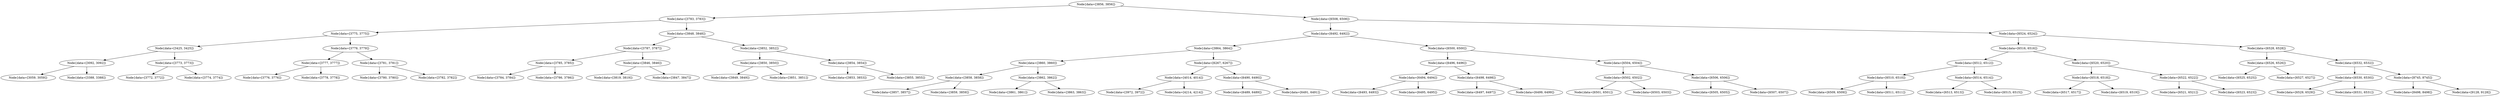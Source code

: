 digraph G{
1392173995 [label="Node{data=[3856, 3856]}"]
1392173995 -> 1124834179
1124834179 [label="Node{data=[3783, 3783]}"]
1124834179 -> 1355464681
1355464681 [label="Node{data=[3775, 3775]}"]
1355464681 -> 669849101
669849101 [label="Node{data=[3425, 3425]}"]
669849101 -> 571428576
571428576 [label="Node{data=[3092, 3092]}"]
571428576 -> 1036459681
1036459681 [label="Node{data=[3059, 3059]}"]
571428576 -> 955767559
955767559 [label="Node{data=[3388, 3388]}"]
669849101 -> 2011561834
2011561834 [label="Node{data=[3773, 3773]}"]
2011561834 -> 801490744
801490744 [label="Node{data=[3772, 3772]}"]
2011561834 -> 720561783
720561783 [label="Node{data=[3774, 3774]}"]
1355464681 -> 744173517
744173517 [label="Node{data=[3779, 3779]}"]
744173517 -> 1948093315
1948093315 [label="Node{data=[3777, 3777]}"]
1948093315 -> 1977642559
1977642559 [label="Node{data=[3776, 3776]}"]
1948093315 -> 1218244522
1218244522 [label="Node{data=[3778, 3778]}"]
744173517 -> 1036813363
1036813363 [label="Node{data=[3781, 3781]}"]
1036813363 -> 630542746
630542746 [label="Node{data=[3780, 3780]}"]
1036813363 -> 1408389761
1408389761 [label="Node{data=[3782, 3782]}"]
1124834179 -> 2092701418
2092701418 [label="Node{data=[3848, 3848]}"]
2092701418 -> 621340754
621340754 [label="Node{data=[3787, 3787]}"]
621340754 -> 715027688
715027688 [label="Node{data=[3785, 3785]}"]
715027688 -> 1807310176
1807310176 [label="Node{data=[3784, 3784]}"]
715027688 -> 1999506875
1999506875 [label="Node{data=[3786, 3786]}"]
621340754 -> 352727412
352727412 [label="Node{data=[3846, 3846]}"]
352727412 -> 1281768968
1281768968 [label="Node{data=[3819, 3819]}"]
352727412 -> 1830107321
1830107321 [label="Node{data=[3847, 3847]}"]
2092701418 -> 1783735157
1783735157 [label="Node{data=[3852, 3852]}"]
1783735157 -> 1324921562
1324921562 [label="Node{data=[3850, 3850]}"]
1324921562 -> 856904563
856904563 [label="Node{data=[3849, 3849]}"]
1324921562 -> 1996977496
1996977496 [label="Node{data=[3851, 3851]}"]
1783735157 -> 279587526
279587526 [label="Node{data=[3854, 3854]}"]
279587526 -> 458171499
458171499 [label="Node{data=[3853, 3853]}"]
279587526 -> 846099642
846099642 [label="Node{data=[3855, 3855]}"]
1392173995 -> 2114939418
2114939418 [label="Node{data=[6508, 6508]}"]
2114939418 -> 1068667655
1068667655 [label="Node{data=[6492, 6492]}"]
1068667655 -> 1564251366
1564251366 [label="Node{data=[3864, 3864]}"]
1564251366 -> 481751135
481751135 [label="Node{data=[3860, 3860]}"]
481751135 -> 426514025
426514025 [label="Node{data=[3858, 3858]}"]
426514025 -> 846038248
846038248 [label="Node{data=[3857, 3857]}"]
426514025 -> 189771239
189771239 [label="Node{data=[3859, 3859]}"]
481751135 -> 550539481
550539481 [label="Node{data=[3862, 3862]}"]
550539481 -> 1509295604
1509295604 [label="Node{data=[3861, 3861]}"]
550539481 -> 123896038
123896038 [label="Node{data=[3863, 3863]}"]
1564251366 -> 1899242872
1899242872 [label="Node{data=[6267, 6267]}"]
1899242872 -> 1430664671
1430664671 [label="Node{data=[4014, 4014]}"]
1430664671 -> 1014387494
1014387494 [label="Node{data=[3972, 3972]}"]
1430664671 -> 796951038
796951038 [label="Node{data=[4214, 4214]}"]
1899242872 -> 2144300691
2144300691 [label="Node{data=[6490, 6490]}"]
2144300691 -> 465785976
465785976 [label="Node{data=[6489, 6489]}"]
2144300691 -> 362994501
362994501 [label="Node{data=[6491, 6491]}"]
1068667655 -> 1048983422
1048983422 [label="Node{data=[6500, 6500]}"]
1048983422 -> 985234891
985234891 [label="Node{data=[6496, 6496]}"]
985234891 -> 1004052080
1004052080 [label="Node{data=[6494, 6494]}"]
1004052080 -> 941818557
941818557 [label="Node{data=[6493, 6493]}"]
1004052080 -> 923926272
923926272 [label="Node{data=[6495, 6495]}"]
985234891 -> 1178045196
1178045196 [label="Node{data=[6498, 6498]}"]
1178045196 -> 962836132
962836132 [label="Node{data=[6497, 6497]}"]
1178045196 -> 427126239
427126239 [label="Node{data=[6499, 6499]}"]
1048983422 -> 556038158
556038158 [label="Node{data=[6504, 6504]}"]
556038158 -> 1538386125
1538386125 [label="Node{data=[6502, 6502]}"]
1538386125 -> 2135139209
2135139209 [label="Node{data=[6501, 6501]}"]
1538386125 -> 1307189803
1307189803 [label="Node{data=[6503, 6503]}"]
556038158 -> 1334630288
1334630288 [label="Node{data=[6506, 6506]}"]
1334630288 -> 464496940
464496940 [label="Node{data=[6505, 6505]}"]
1334630288 -> 2039615035
2039615035 [label="Node{data=[6507, 6507]}"]
2114939418 -> 1710592088
1710592088 [label="Node{data=[6524, 6524]}"]
1710592088 -> 1290599201
1290599201 [label="Node{data=[6516, 6516]}"]
1290599201 -> 720166233
720166233 [label="Node{data=[6512, 6512]}"]
720166233 -> 1130823145
1130823145 [label="Node{data=[6510, 6510]}"]
1130823145 -> 181977741
181977741 [label="Node{data=[6509, 6509]}"]
1130823145 -> 566625540
566625540 [label="Node{data=[6511, 6511]}"]
720166233 -> 1829507696
1829507696 [label="Node{data=[6514, 6514]}"]
1829507696 -> 426849165
426849165 [label="Node{data=[6513, 6513]}"]
1829507696 -> 1433491076
1433491076 [label="Node{data=[6515, 6515]}"]
1290599201 -> 1150191371
1150191371 [label="Node{data=[6520, 6520]}"]
1150191371 -> 1234997880
1234997880 [label="Node{data=[6518, 6518]}"]
1234997880 -> 1507929501
1507929501 [label="Node{data=[6517, 6517]}"]
1234997880 -> 108758355
108758355 [label="Node{data=[6519, 6519]}"]
1150191371 -> 914226248
914226248 [label="Node{data=[6522, 6522]}"]
914226248 -> 467642285
467642285 [label="Node{data=[6521, 6521]}"]
914226248 -> 1266875534
1266875534 [label="Node{data=[6523, 6523]}"]
1710592088 -> 294238640
294238640 [label="Node{data=[6528, 6528]}"]
294238640 -> 1221564533
1221564533 [label="Node{data=[6526, 6526]}"]
1221564533 -> 776711182
776711182 [label="Node{data=[6525, 6525]}"]
1221564533 -> 1920029637
1920029637 [label="Node{data=[6527, 6527]}"]
294238640 -> 778645506
778645506 [label="Node{data=[6532, 6532]}"]
778645506 -> 449911178
449911178 [label="Node{data=[6530, 6530]}"]
449911178 -> 1762258178
1762258178 [label="Node{data=[6529, 6529]}"]
449911178 -> 295593117
295593117 [label="Node{data=[6531, 6531]}"]
778645506 -> 1989197708
1989197708 [label="Node{data=[8745, 8745]}"]
1989197708 -> 1679811997
1679811997 [label="Node{data=[8498, 8498]}"]
1989197708 -> 1121478113
1121478113 [label="Node{data=[9128, 9128]}"]
}